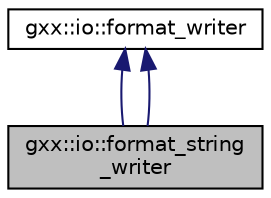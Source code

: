 digraph "gxx::io::format_string_writer"
{
  edge [fontname="Helvetica",fontsize="10",labelfontname="Helvetica",labelfontsize="10"];
  node [fontname="Helvetica",fontsize="10",shape=record];
  Node1 [label="gxx::io::format_string\l_writer",height=0.2,width=0.4,color="black", fillcolor="grey75", style="filled", fontcolor="black"];
  Node2 -> Node1 [dir="back",color="midnightblue",fontsize="10",style="solid",fontname="Helvetica"];
  Node2 [label="gxx::io::format_writer",height=0.2,width=0.4,color="black", fillcolor="white", style="filled",URL="$classgxx_1_1io_1_1format__writer.html"];
  Node2 -> Node1 [dir="back",color="midnightblue",fontsize="10",style="solid",fontname="Helvetica"];
}
